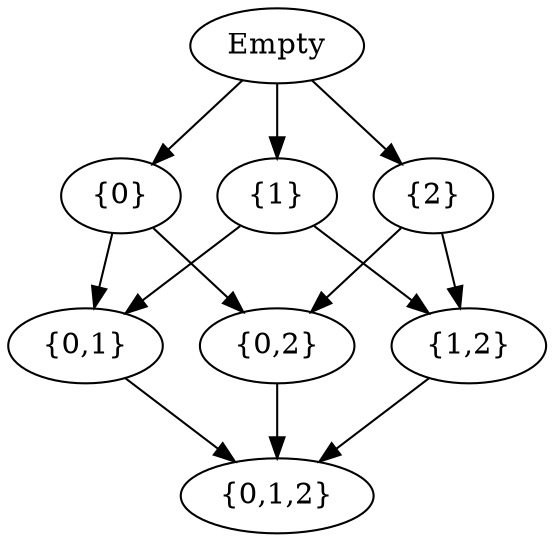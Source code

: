digraph {

	_ [label="Empty"]
	0 [label="{0}"]
	1 [label="{1}"]
	2 [label="{2}"]
	01 [label="{0,1}"]
	02 [label="{0,2}"]
	12 [label="{1,2}"]
	012 [label="{0,1,2}"]

	_ -> {0,1,2}
	0 -> {01,02}
	1 -> {01,12}
	2 -> {02,12}
	{01,02,12} -> 012
	
	
}